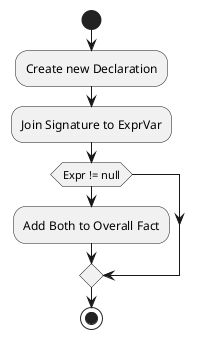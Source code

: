 @startuml
start
:Create new Declaration;
:Join Signature to ExprVar;
if (Expr != null)
:Add Both to Overall Fact;
endif
stop
@enduml